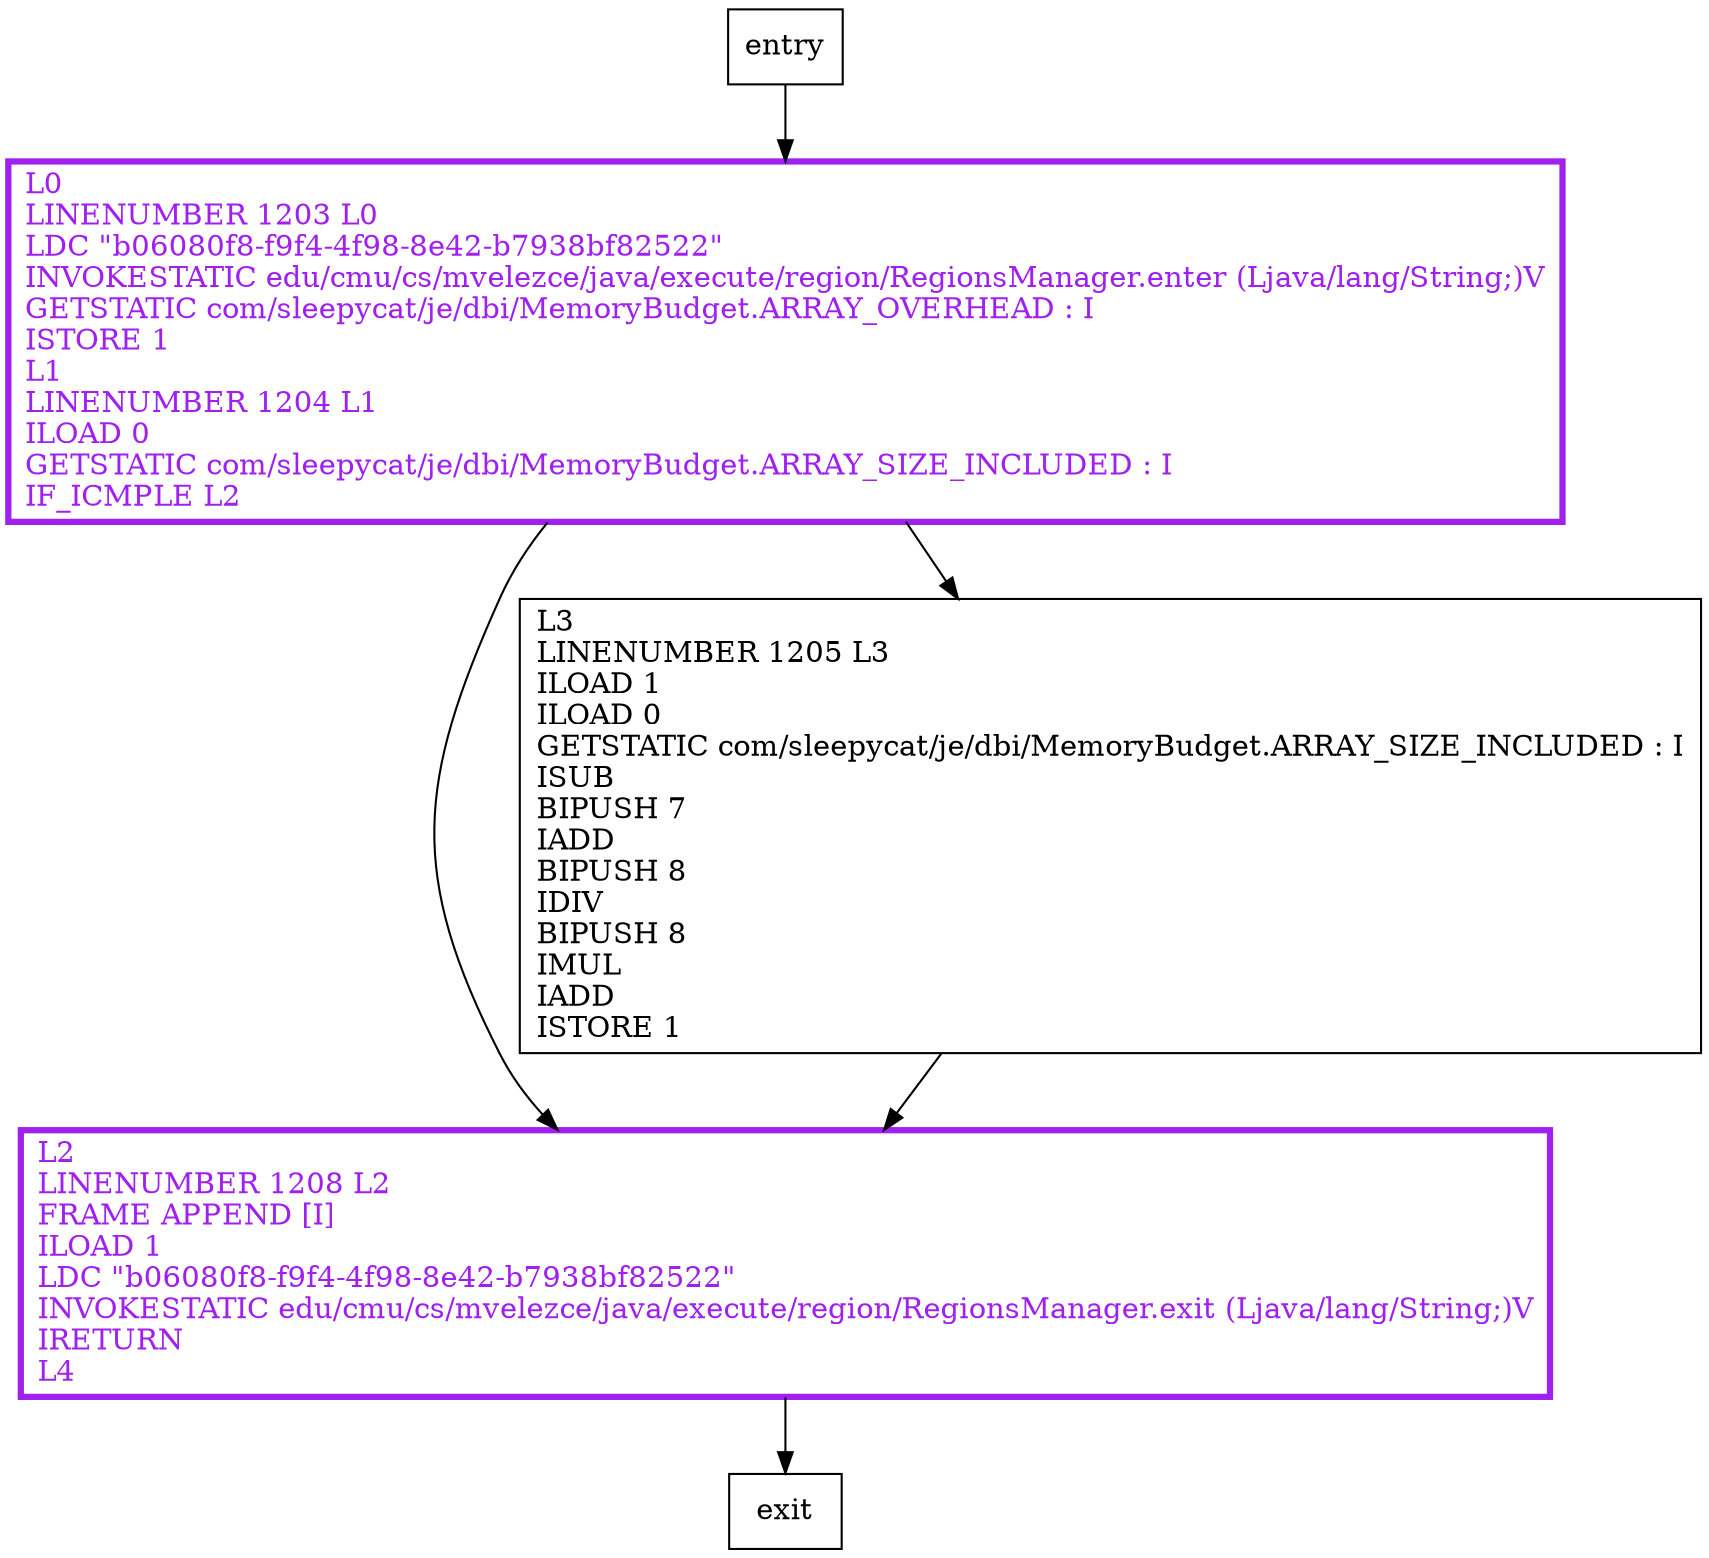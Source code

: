 digraph byteArraySize {
node [shape=record];
1493407240 [label="L2\lLINENUMBER 1208 L2\lFRAME APPEND [I]\lILOAD 1\lLDC \"b06080f8-f9f4-4f98-8e42-b7938bf82522\"\lINVOKESTATIC edu/cmu/cs/mvelezce/java/execute/region/RegionsManager.exit (Ljava/lang/String;)V\lIRETURN\lL4\l"];
1588247256 [label="L0\lLINENUMBER 1203 L0\lLDC \"b06080f8-f9f4-4f98-8e42-b7938bf82522\"\lINVOKESTATIC edu/cmu/cs/mvelezce/java/execute/region/RegionsManager.enter (Ljava/lang/String;)V\lGETSTATIC com/sleepycat/je/dbi/MemoryBudget.ARRAY_OVERHEAD : I\lISTORE 1\lL1\lLINENUMBER 1204 L1\lILOAD 0\lGETSTATIC com/sleepycat/je/dbi/MemoryBudget.ARRAY_SIZE_INCLUDED : I\lIF_ICMPLE L2\l"];
1205437767 [label="L3\lLINENUMBER 1205 L3\lILOAD 1\lILOAD 0\lGETSTATIC com/sleepycat/je/dbi/MemoryBudget.ARRAY_SIZE_INCLUDED : I\lISUB\lBIPUSH 7\lIADD\lBIPUSH 8\lIDIV\lBIPUSH 8\lIMUL\lIADD\lISTORE 1\l"];
entry;
exit;
1493407240 -> exit
entry -> 1588247256
1588247256 -> 1493407240
1588247256 -> 1205437767
1205437767 -> 1493407240
1493407240[fontcolor="purple", penwidth=3, color="purple"];
1588247256[fontcolor="purple", penwidth=3, color="purple"];
}
